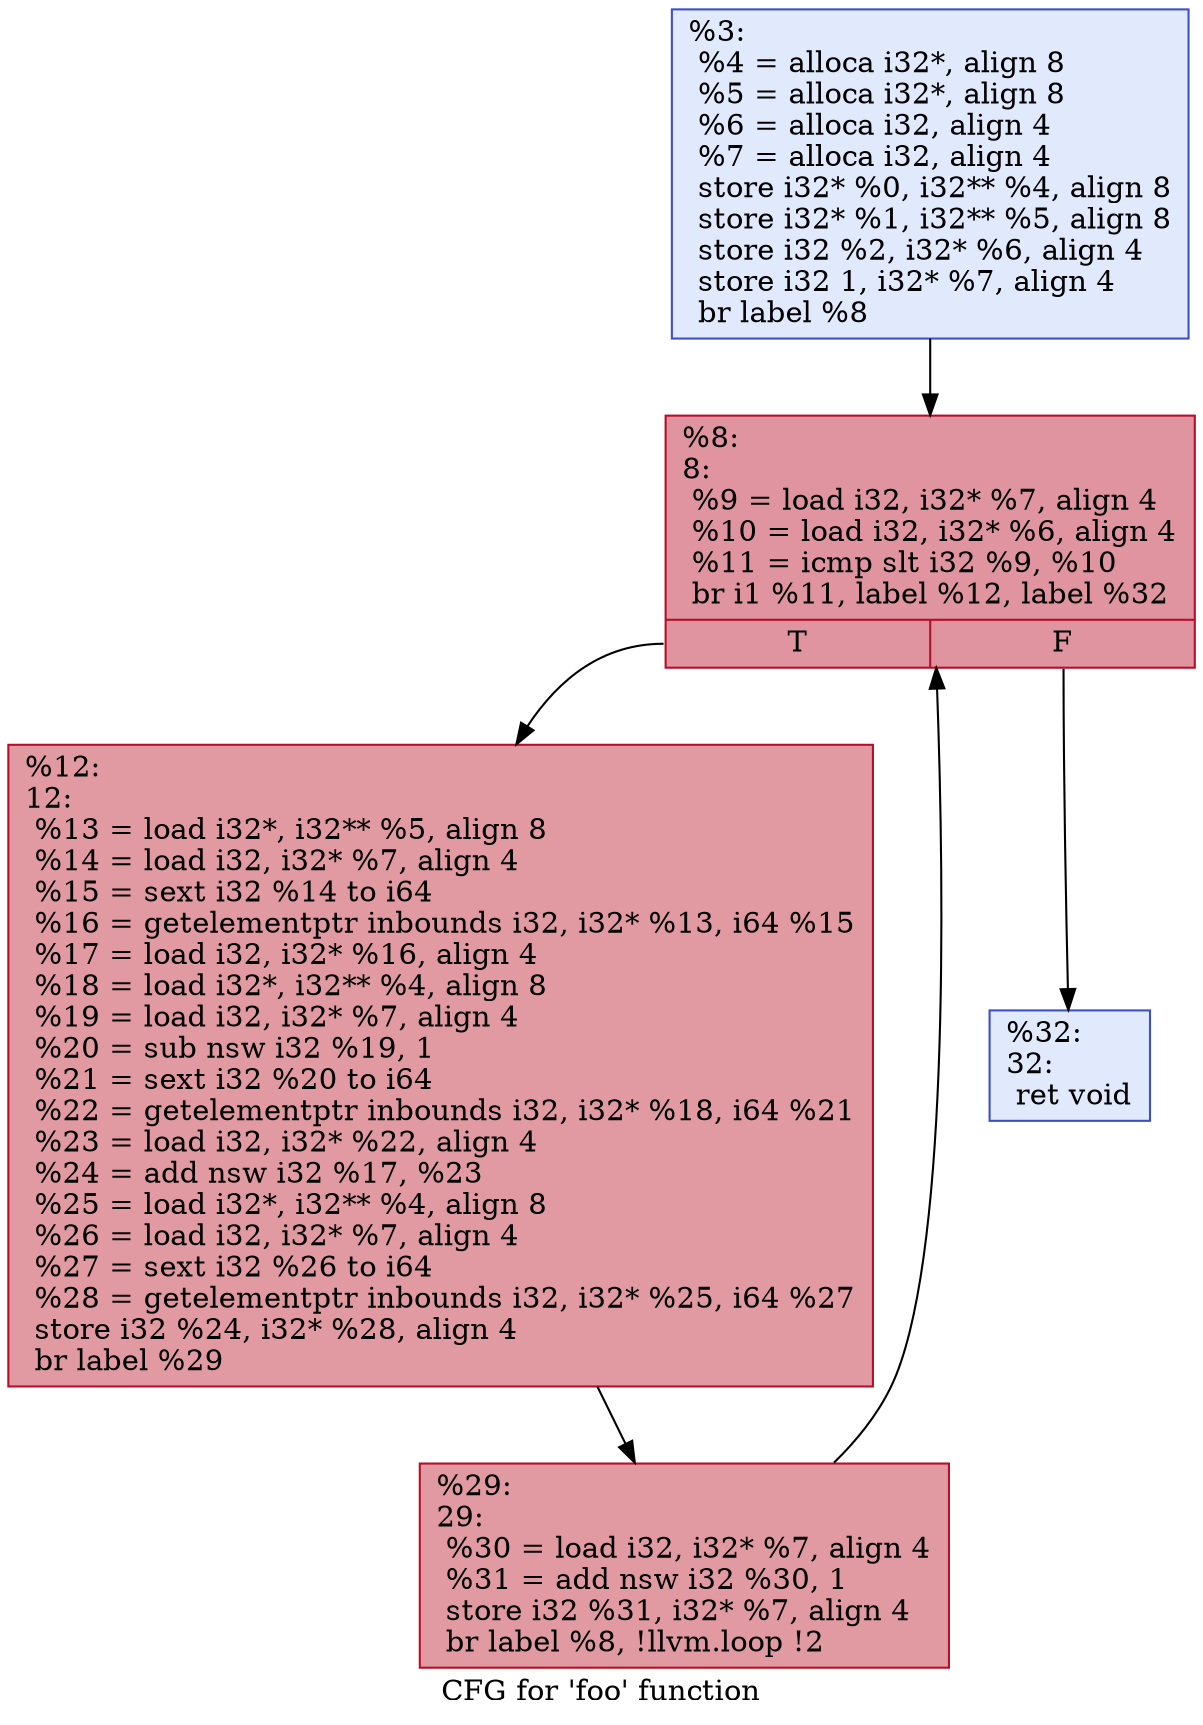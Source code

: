 digraph "CFG for 'foo' function" {
	label="CFG for 'foo' function";

	Node0x12745a0 [shape=record,color="#3d50c3ff", style=filled, fillcolor="#b9d0f970",label="{%3:\l  %4 = alloca i32*, align 8\l  %5 = alloca i32*, align 8\l  %6 = alloca i32, align 4\l  %7 = alloca i32, align 4\l  store i32* %0, i32** %4, align 8\l  store i32* %1, i32** %5, align 8\l  store i32 %2, i32* %6, align 4\l  store i32 1, i32* %7, align 4\l  br label %8\l}"];
	Node0x12745a0 -> Node0x1279b30;
	Node0x1279b30 [shape=record,color="#b70d28ff", style=filled, fillcolor="#b70d2870",label="{%8:\l8:                                                \l  %9 = load i32, i32* %7, align 4\l  %10 = load i32, i32* %6, align 4\l  %11 = icmp slt i32 %9, %10\l  br i1 %11, label %12, label %32\l|{<s0>T|<s1>F}}"];
	Node0x1279b30:s0 -> Node0x1279b80;
	Node0x1279b30:s1 -> Node0x1279c20;
	Node0x1279b80 [shape=record,color="#b70d28ff", style=filled, fillcolor="#bb1b2c70",label="{%12:\l12:                                               \l  %13 = load i32*, i32** %5, align 8\l  %14 = load i32, i32* %7, align 4\l  %15 = sext i32 %14 to i64\l  %16 = getelementptr inbounds i32, i32* %13, i64 %15\l  %17 = load i32, i32* %16, align 4\l  %18 = load i32*, i32** %4, align 8\l  %19 = load i32, i32* %7, align 4\l  %20 = sub nsw i32 %19, 1\l  %21 = sext i32 %20 to i64\l  %22 = getelementptr inbounds i32, i32* %18, i64 %21\l  %23 = load i32, i32* %22, align 4\l  %24 = add nsw i32 %17, %23\l  %25 = load i32*, i32** %4, align 8\l  %26 = load i32, i32* %7, align 4\l  %27 = sext i32 %26 to i64\l  %28 = getelementptr inbounds i32, i32* %25, i64 %27\l  store i32 %24, i32* %28, align 4\l  br label %29\l}"];
	Node0x1279b80 -> Node0x1279bd0;
	Node0x1279bd0 [shape=record,color="#b70d28ff", style=filled, fillcolor="#bb1b2c70",label="{%29:\l29:                                               \l  %30 = load i32, i32* %7, align 4\l  %31 = add nsw i32 %30, 1\l  store i32 %31, i32* %7, align 4\l  br label %8, !llvm.loop !2\l}"];
	Node0x1279bd0 -> Node0x1279b30;
	Node0x1279c20 [shape=record,color="#3d50c3ff", style=filled, fillcolor="#b9d0f970",label="{%32:\l32:                                               \l  ret void\l}"];
}
